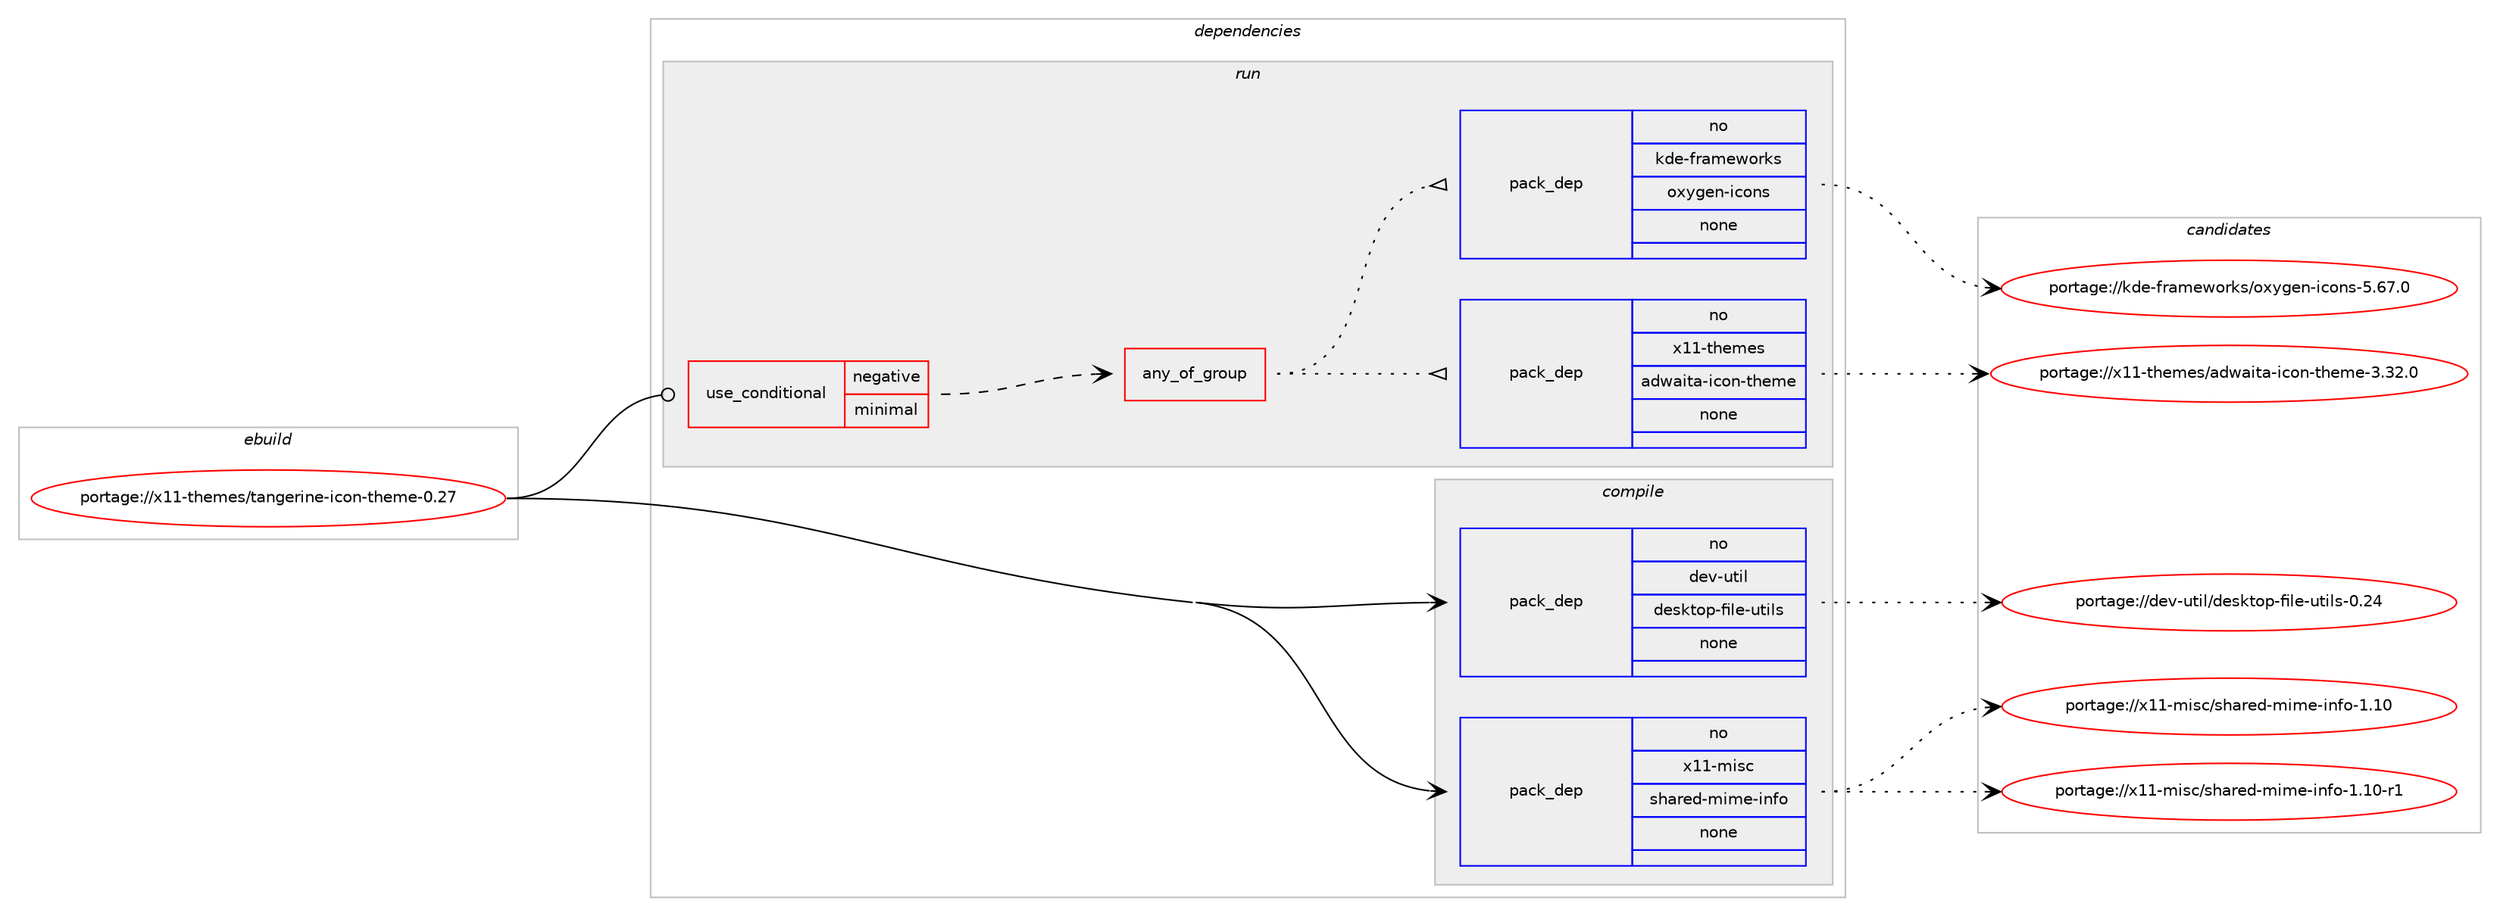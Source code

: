 digraph prolog {

# *************
# Graph options
# *************

newrank=true;
concentrate=true;
compound=true;
graph [rankdir=LR,fontname=Helvetica,fontsize=10,ranksep=1.5];#, ranksep=2.5, nodesep=0.2];
edge  [arrowhead=vee];
node  [fontname=Helvetica,fontsize=10];

# **********
# The ebuild
# **********

subgraph cluster_leftcol {
color=gray;
rank=same;
label=<<i>ebuild</i>>;
id [label="portage://x11-themes/tangerine-icon-theme-0.27", color=red, width=4, href="../x11-themes/tangerine-icon-theme-0.27.svg"];
}

# ****************
# The dependencies
# ****************

subgraph cluster_midcol {
color=gray;
label=<<i>dependencies</i>>;
subgraph cluster_compile {
fillcolor="#eeeeee";
style=filled;
label=<<i>compile</i>>;
subgraph pack3284 {
dependency3951 [label=<<TABLE BORDER="0" CELLBORDER="1" CELLSPACING="0" CELLPADDING="4" WIDTH="220"><TR><TD ROWSPAN="6" CELLPADDING="30">pack_dep</TD></TR><TR><TD WIDTH="110">no</TD></TR><TR><TD>dev-util</TD></TR><TR><TD>desktop-file-utils</TD></TR><TR><TD>none</TD></TR><TR><TD></TD></TR></TABLE>>, shape=none, color=blue];
}
id:e -> dependency3951:w [weight=20,style="solid",arrowhead="vee"];
subgraph pack3285 {
dependency3952 [label=<<TABLE BORDER="0" CELLBORDER="1" CELLSPACING="0" CELLPADDING="4" WIDTH="220"><TR><TD ROWSPAN="6" CELLPADDING="30">pack_dep</TD></TR><TR><TD WIDTH="110">no</TD></TR><TR><TD>x11-misc</TD></TR><TR><TD>shared-mime-info</TD></TR><TR><TD>none</TD></TR><TR><TD></TD></TR></TABLE>>, shape=none, color=blue];
}
id:e -> dependency3952:w [weight=20,style="solid",arrowhead="vee"];
}
subgraph cluster_compileandrun {
fillcolor="#eeeeee";
style=filled;
label=<<i>compile and run</i>>;
}
subgraph cluster_run {
fillcolor="#eeeeee";
style=filled;
label=<<i>run</i>>;
subgraph cond626 {
dependency3953 [label=<<TABLE BORDER="0" CELLBORDER="1" CELLSPACING="0" CELLPADDING="4"><TR><TD ROWSPAN="3" CELLPADDING="10">use_conditional</TD></TR><TR><TD>negative</TD></TR><TR><TD>minimal</TD></TR></TABLE>>, shape=none, color=red];
subgraph any43 {
dependency3954 [label=<<TABLE BORDER="0" CELLBORDER="1" CELLSPACING="0" CELLPADDING="4"><TR><TD CELLPADDING="10">any_of_group</TD></TR></TABLE>>, shape=none, color=red];subgraph pack3286 {
dependency3955 [label=<<TABLE BORDER="0" CELLBORDER="1" CELLSPACING="0" CELLPADDING="4" WIDTH="220"><TR><TD ROWSPAN="6" CELLPADDING="30">pack_dep</TD></TR><TR><TD WIDTH="110">no</TD></TR><TR><TD>x11-themes</TD></TR><TR><TD>adwaita-icon-theme</TD></TR><TR><TD>none</TD></TR><TR><TD></TD></TR></TABLE>>, shape=none, color=blue];
}
dependency3954:e -> dependency3955:w [weight=20,style="dotted",arrowhead="oinv"];
subgraph pack3287 {
dependency3956 [label=<<TABLE BORDER="0" CELLBORDER="1" CELLSPACING="0" CELLPADDING="4" WIDTH="220"><TR><TD ROWSPAN="6" CELLPADDING="30">pack_dep</TD></TR><TR><TD WIDTH="110">no</TD></TR><TR><TD>kde-frameworks</TD></TR><TR><TD>oxygen-icons</TD></TR><TR><TD>none</TD></TR><TR><TD></TD></TR></TABLE>>, shape=none, color=blue];
}
dependency3954:e -> dependency3956:w [weight=20,style="dotted",arrowhead="oinv"];
}
dependency3953:e -> dependency3954:w [weight=20,style="dashed",arrowhead="vee"];
}
id:e -> dependency3953:w [weight=20,style="solid",arrowhead="odot"];
}
}

# **************
# The candidates
# **************

subgraph cluster_choices {
rank=same;
color=gray;
label=<<i>candidates</i>>;

subgraph choice3284 {
color=black;
nodesep=1;
choice100101118451171161051084710010111510711611111245102105108101451171161051081154548465052 [label="portage://dev-util/desktop-file-utils-0.24", color=red, width=4,href="../dev-util/desktop-file-utils-0.24.svg"];
dependency3951:e -> choice100101118451171161051084710010111510711611111245102105108101451171161051081154548465052:w [style=dotted,weight="100"];
}
subgraph choice3285 {
color=black;
nodesep=1;
choice120494945109105115994711510497114101100451091051091014510511010211145494649484511449 [label="portage://x11-misc/shared-mime-info-1.10-r1", color=red, width=4,href="../x11-misc/shared-mime-info-1.10-r1.svg"];
choice12049494510910511599471151049711410110045109105109101451051101021114549464948 [label="portage://x11-misc/shared-mime-info-1.10", color=red, width=4,href="../x11-misc/shared-mime-info-1.10.svg"];
dependency3952:e -> choice120494945109105115994711510497114101100451091051091014510511010211145494649484511449:w [style=dotted,weight="100"];
dependency3952:e -> choice12049494510910511599471151049711410110045109105109101451051101021114549464948:w [style=dotted,weight="100"];
}
subgraph choice3286 {
color=black;
nodesep=1;
choice1204949451161041011091011154797100119971051169745105991111104511610410110910145514651504648 [label="portage://x11-themes/adwaita-icon-theme-3.32.0", color=red, width=4,href="../x11-themes/adwaita-icon-theme-3.32.0.svg"];
dependency3955:e -> choice1204949451161041011091011154797100119971051169745105991111104511610410110910145514651504648:w [style=dotted,weight="100"];
}
subgraph choice3287 {
color=black;
nodesep=1;
choice107100101451021149710910111911111410711547111120121103101110451059911111011545534654554648 [label="portage://kde-frameworks/oxygen-icons-5.67.0", color=red, width=4,href="../kde-frameworks/oxygen-icons-5.67.0.svg"];
dependency3956:e -> choice107100101451021149710910111911111410711547111120121103101110451059911111011545534654554648:w [style=dotted,weight="100"];
}
}

}
